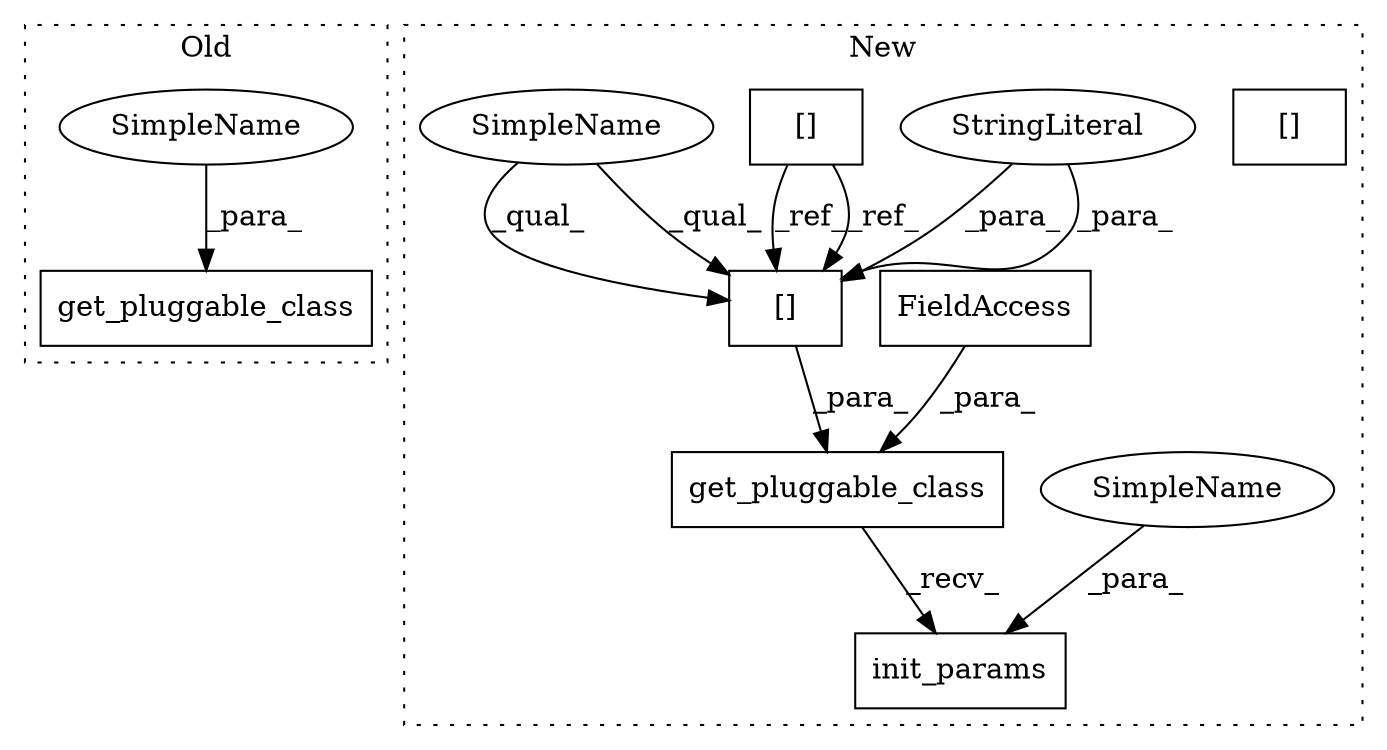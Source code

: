digraph G {
subgraph cluster0 {
1 [label="get_pluggable_class" a="32" s="3001,3038" l="20,1" shape="box"];
9 [label="SimpleName" a="42" s="3021" l="17" shape="ellipse"];
label = "Old";
style="dotted";
}
subgraph cluster1 {
2 [label="get_pluggable_class" a="32" s="3299,3372" l="20,1" shape="box"];
3 [label="FieldAccess" a="22" s="3319" l="27" shape="box"];
4 [label="[]" a="2" s="3347,3371" l="18,1" shape="box"];
5 [label="StringLiteral" a="45" s="3365" l="6" shape="ellipse"];
6 [label="[]" a="2" s="3231,3261" l="18,1" shape="box"];
7 [label="init_params" a="32" s="3374,3403" l="12,1" shape="box"];
8 [label="[]" a="2" s="3347,3371" l="18,1" shape="box"];
10 [label="SimpleName" a="42" s="3386" l="17" shape="ellipse"];
11 [label="SimpleName" a="42" s="3347" l="17" shape="ellipse"];
label = "New";
style="dotted";
}
2 -> 7 [label="_recv_"];
3 -> 2 [label="_para_"];
5 -> 8 [label="_para_"];
5 -> 8 [label="_para_"];
6 -> 8 [label="_ref_"];
6 -> 8 [label="_ref_"];
8 -> 2 [label="_para_"];
9 -> 1 [label="_para_"];
10 -> 7 [label="_para_"];
11 -> 8 [label="_qual_"];
11 -> 8 [label="_qual_"];
}